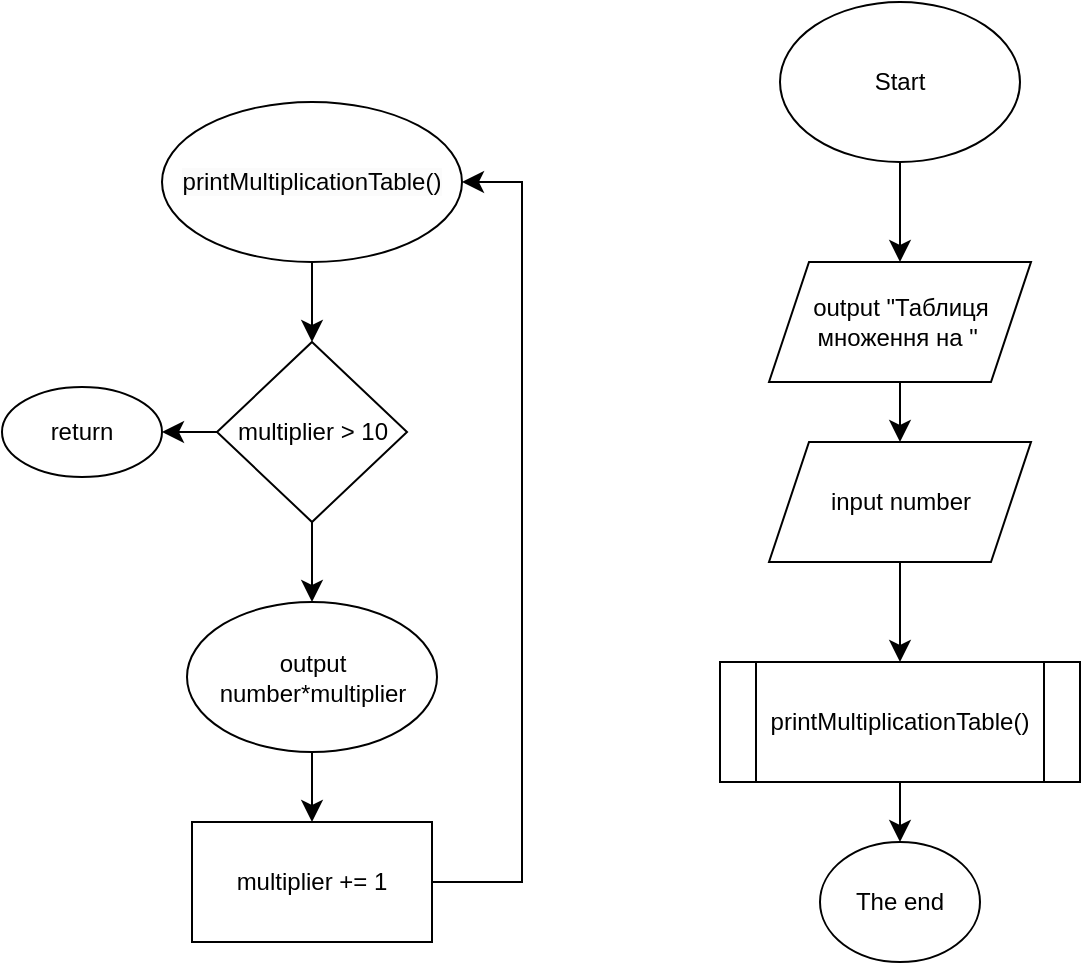 <mxfile version="24.8.6">
  <diagram name="Сторінка-1" id="nJmhpCW6SE78sd9jcSlv">
    <mxGraphModel dx="564" dy="588" grid="1" gridSize="10" guides="1" tooltips="1" connect="1" arrows="1" fold="1" page="1" pageScale="1" pageWidth="827" pageHeight="1169" math="0" shadow="0">
      <root>
        <mxCell id="0" />
        <mxCell id="1" parent="0" />
        <mxCell id="mW71skN__y6cvg24hDLM-3" value="" style="edgeStyle=none;curved=1;rounded=0;orthogonalLoop=1;jettySize=auto;html=1;fontSize=12;startSize=8;endSize=8;entryX=0.5;entryY=0;entryDx=0;entryDy=0;" edge="1" parent="1" source="mW71skN__y6cvg24hDLM-1" target="mW71skN__y6cvg24hDLM-5">
          <mxGeometry relative="1" as="geometry" />
        </mxCell>
        <mxCell id="mW71skN__y6cvg24hDLM-1" value="Start" style="ellipse;whiteSpace=wrap;html=1;" vertex="1" parent="1">
          <mxGeometry x="399" y="30" width="120" height="80" as="geometry" />
        </mxCell>
        <mxCell id="mW71skN__y6cvg24hDLM-11" value="" style="edgeStyle=none;curved=1;rounded=0;orthogonalLoop=1;jettySize=auto;html=1;fontSize=12;startSize=8;endSize=8;" edge="1" parent="1" source="mW71skN__y6cvg24hDLM-2" target="mW71skN__y6cvg24hDLM-10">
          <mxGeometry relative="1" as="geometry" />
        </mxCell>
        <mxCell id="mW71skN__y6cvg24hDLM-2" value="printMultiplicationTable()" style="shape=process;whiteSpace=wrap;html=1;backgroundOutline=1;" vertex="1" parent="1">
          <mxGeometry x="369" y="360" width="180" height="60" as="geometry" />
        </mxCell>
        <mxCell id="mW71skN__y6cvg24hDLM-13" value="" style="edgeStyle=none;curved=1;rounded=0;orthogonalLoop=1;jettySize=auto;html=1;fontSize=12;startSize=8;endSize=8;" edge="1" parent="1" source="mW71skN__y6cvg24hDLM-4" target="mW71skN__y6cvg24hDLM-12">
          <mxGeometry relative="1" as="geometry" />
        </mxCell>
        <mxCell id="mW71skN__y6cvg24hDLM-4" value="&lt;span style=&quot;color: rgb(0, 0, 0); font-family: Helvetica; font-size: 12px; font-style: normal; font-variant-ligatures: normal; font-variant-caps: normal; font-weight: 400; letter-spacing: normal; orphans: 2; text-align: center; text-indent: 0px; text-transform: none; widows: 2; word-spacing: 0px; -webkit-text-stroke-width: 0px; white-space: normal; background-color: rgb(251, 251, 251); text-decoration-thickness: initial; text-decoration-style: initial; text-decoration-color: initial; display: inline !important; float: none;&quot;&gt;printMultiplicationTable()&lt;/span&gt;" style="ellipse;whiteSpace=wrap;html=1;" vertex="1" parent="1">
          <mxGeometry x="90" y="80" width="150" height="80" as="geometry" />
        </mxCell>
        <mxCell id="mW71skN__y6cvg24hDLM-8" value="" style="edgeStyle=none;curved=1;rounded=0;orthogonalLoop=1;jettySize=auto;html=1;fontSize=12;startSize=8;endSize=8;" edge="1" parent="1" source="mW71skN__y6cvg24hDLM-5" target="mW71skN__y6cvg24hDLM-7">
          <mxGeometry relative="1" as="geometry" />
        </mxCell>
        <mxCell id="mW71skN__y6cvg24hDLM-5" value="output &quot;Таблиця множення на &quot;&amp;nbsp;" style="shape=parallelogram;perimeter=parallelogramPerimeter;whiteSpace=wrap;html=1;fixedSize=1;" vertex="1" parent="1">
          <mxGeometry x="393.5" y="160" width="131" height="60" as="geometry" />
        </mxCell>
        <mxCell id="mW71skN__y6cvg24hDLM-9" style="edgeStyle=none;curved=1;rounded=0;orthogonalLoop=1;jettySize=auto;html=1;fontSize=12;startSize=8;endSize=8;" edge="1" parent="1" source="mW71skN__y6cvg24hDLM-7" target="mW71skN__y6cvg24hDLM-2">
          <mxGeometry relative="1" as="geometry" />
        </mxCell>
        <mxCell id="mW71skN__y6cvg24hDLM-7" value="input number" style="shape=parallelogram;perimeter=parallelogramPerimeter;whiteSpace=wrap;html=1;fixedSize=1;" vertex="1" parent="1">
          <mxGeometry x="393.5" y="250" width="131" height="60" as="geometry" />
        </mxCell>
        <mxCell id="mW71skN__y6cvg24hDLM-10" value="The end" style="ellipse;whiteSpace=wrap;html=1;" vertex="1" parent="1">
          <mxGeometry x="419" y="450" width="80" height="60" as="geometry" />
        </mxCell>
        <mxCell id="mW71skN__y6cvg24hDLM-15" value="" style="edgeStyle=none;curved=1;rounded=0;orthogonalLoop=1;jettySize=auto;html=1;fontSize=12;startSize=8;endSize=8;" edge="1" parent="1" source="mW71skN__y6cvg24hDLM-12" target="mW71skN__y6cvg24hDLM-14">
          <mxGeometry relative="1" as="geometry" />
        </mxCell>
        <mxCell id="mW71skN__y6cvg24hDLM-17" value="" style="edgeStyle=none;curved=1;rounded=0;orthogonalLoop=1;jettySize=auto;html=1;fontSize=12;startSize=8;endSize=8;" edge="1" parent="1" source="mW71skN__y6cvg24hDLM-12" target="mW71skN__y6cvg24hDLM-16">
          <mxGeometry relative="1" as="geometry" />
        </mxCell>
        <mxCell id="mW71skN__y6cvg24hDLM-12" value="multiplier &amp;gt; 10" style="rhombus;whiteSpace=wrap;html=1;" vertex="1" parent="1">
          <mxGeometry x="117.5" y="200" width="95" height="90" as="geometry" />
        </mxCell>
        <mxCell id="mW71skN__y6cvg24hDLM-14" value="return" style="ellipse;whiteSpace=wrap;html=1;" vertex="1" parent="1">
          <mxGeometry x="10" y="222.5" width="80" height="45" as="geometry" />
        </mxCell>
        <mxCell id="mW71skN__y6cvg24hDLM-19" value="" style="edgeStyle=none;curved=1;rounded=0;orthogonalLoop=1;jettySize=auto;html=1;fontSize=12;startSize=8;endSize=8;" edge="1" parent="1" source="mW71skN__y6cvg24hDLM-16" target="mW71skN__y6cvg24hDLM-18">
          <mxGeometry relative="1" as="geometry" />
        </mxCell>
        <mxCell id="mW71skN__y6cvg24hDLM-16" value="output number*multiplier" style="ellipse;whiteSpace=wrap;html=1;" vertex="1" parent="1">
          <mxGeometry x="102.5" y="330" width="125" height="75" as="geometry" />
        </mxCell>
        <mxCell id="mW71skN__y6cvg24hDLM-21" style="edgeStyle=orthogonalEdgeStyle;rounded=0;orthogonalLoop=1;jettySize=auto;html=1;entryX=1;entryY=0.5;entryDx=0;entryDy=0;fontSize=12;startSize=8;endSize=8;" edge="1" parent="1" source="mW71skN__y6cvg24hDLM-18" target="mW71skN__y6cvg24hDLM-4">
          <mxGeometry relative="1" as="geometry">
            <Array as="points">
              <mxPoint x="270" y="470" />
              <mxPoint x="270" y="120" />
            </Array>
          </mxGeometry>
        </mxCell>
        <mxCell id="mW71skN__y6cvg24hDLM-18" value="multiplier += 1" style="whiteSpace=wrap;html=1;" vertex="1" parent="1">
          <mxGeometry x="105" y="440" width="120" height="60" as="geometry" />
        </mxCell>
      </root>
    </mxGraphModel>
  </diagram>
</mxfile>
